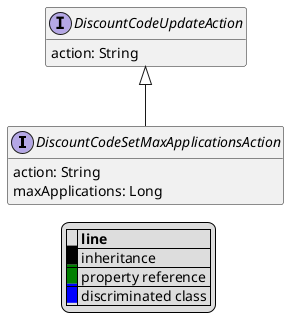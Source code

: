 @startuml

hide empty fields
hide empty methods
legend
|= |= line |
|<back:black>   </back>| inheritance |
|<back:green>   </back>| property reference |
|<back:blue>   </back>| discriminated class |
endlegend
interface DiscountCodeSetMaxApplicationsAction [[DiscountCodeSetMaxApplicationsAction.svg]] extends DiscountCodeUpdateAction {
    action: String
    maxApplications: Long
}
interface DiscountCodeUpdateAction [[DiscountCodeUpdateAction.svg]]  {
    action: String
}





@enduml
